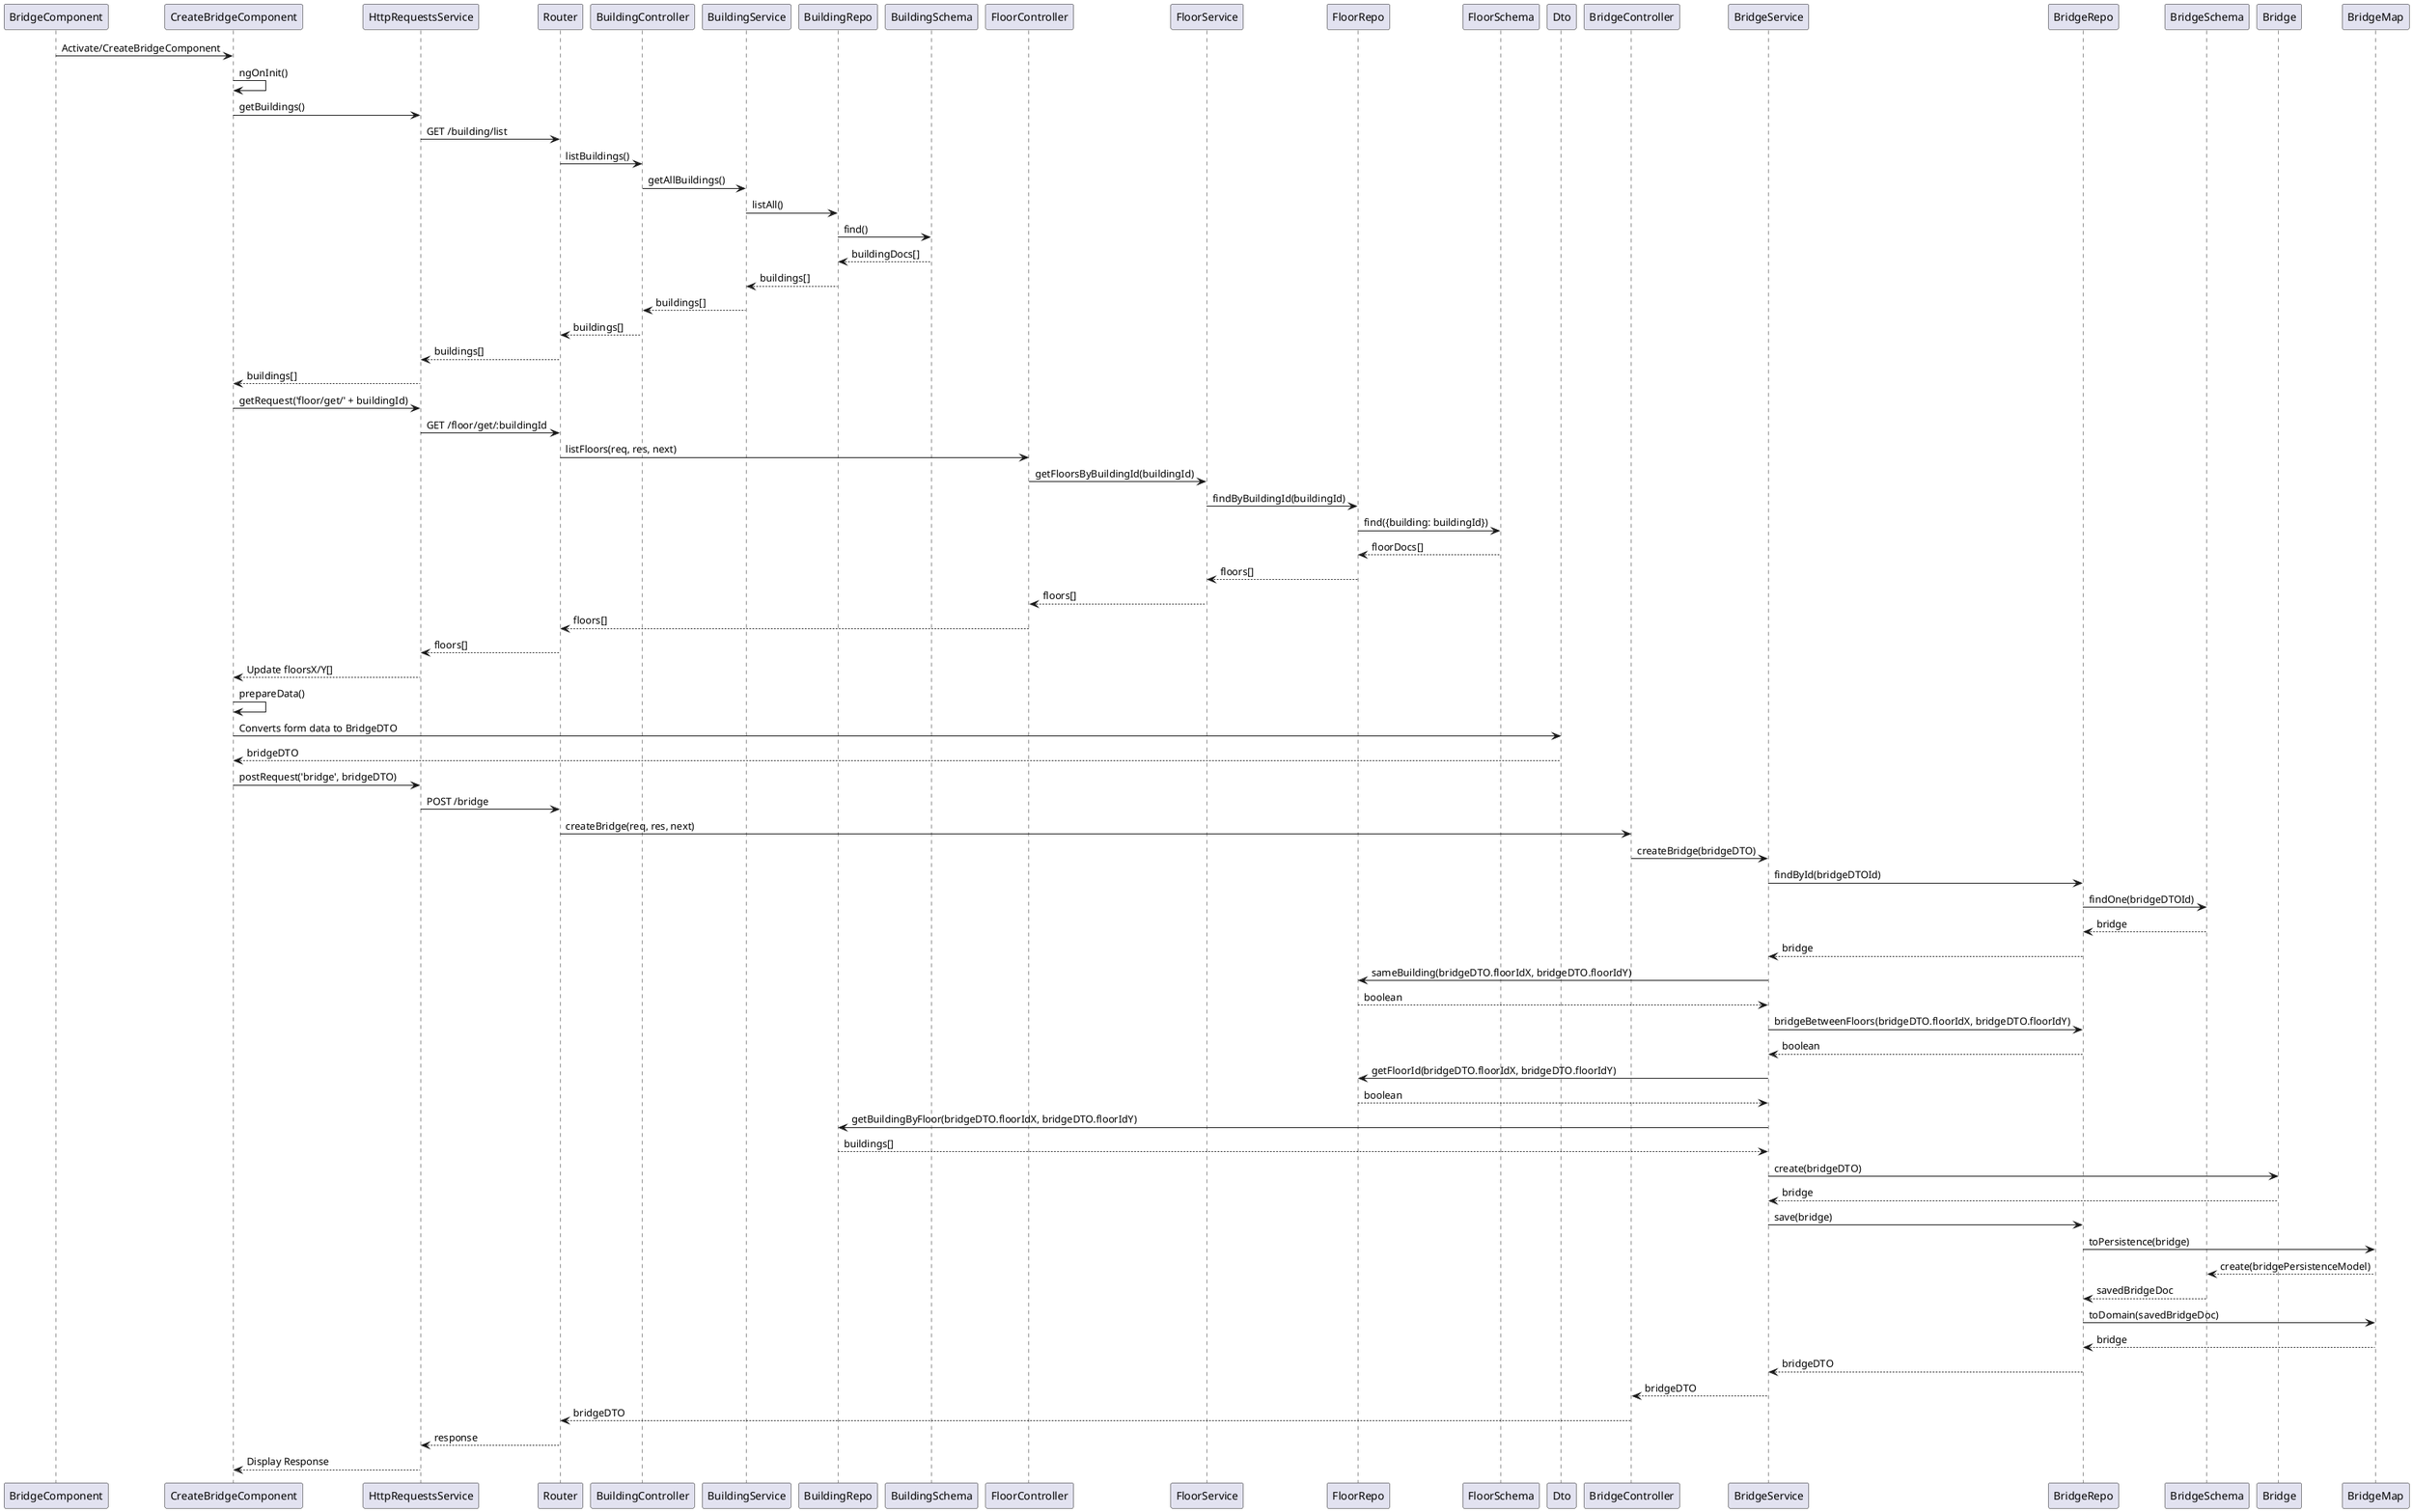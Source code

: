 @startuml


BridgeComponent -> CreateBridgeComponent : Activate/CreateBridgeComponent
CreateBridgeComponent -> CreateBridgeComponent : ngOnInit()

'vai buscar os buildings
CreateBridgeComponent -> HttpRequestsService : getBuildings()
HttpRequestsService -> Router : GET /building/list
Router -> BuildingController : listBuildings()
BuildingController -> BuildingService : getAllBuildings()
BuildingService -> BuildingRepo : listAll()
BuildingRepo -> BuildingSchema : find()
BuildingSchema --> BuildingRepo : buildingDocs[]
BuildingRepo --> BuildingService : buildings[]
BuildingService --> BuildingController : buildings[]
BuildingController --> Router : buildings[]
Router --> HttpRequestsService : buildings[]
HttpRequestsService --> CreateBridgeComponent : buildings[]

' vai buscar os pisos do edificio escolhido
CreateBridgeComponent -> HttpRequestsService : getRequest('floor/get/' + buildingId)
HttpRequestsService -> Router : GET /floor/get/:buildingId
Router -> FloorController : listFloors(req, res, next)
FloorController -> FloorService : getFloorsByBuildingId(buildingId)
FloorService -> FloorRepo : findByBuildingId(buildingId)
FloorRepo -> FloorSchema : find({building: buildingId})
FloorSchema --> FloorRepo : floorDocs[]
FloorRepo --> FloorService : floors[]
FloorService --> FloorController : floors[]
FloorController --> Router : floors[]
Router --> HttpRequestsService : floors[]
HttpRequestsService --> CreateBridgeComponent : Update floorsX/Y[] 

CreateBridgeComponent -> CreateBridgeComponent : prepareData()
CreateBridgeComponent -> Dto : Converts form data to BridgeDTO
Dto --> CreateBridgeComponent : bridgeDTO
CreateBridgeComponent -> HttpRequestsService : postRequest('bridge', bridgeDTO)
HttpRequestsService -> Router : POST /bridge
Router -> BridgeController : createBridge(req, res, next)

BridgeController -> BridgeService : createBridge(bridgeDTO)
BridgeService -> BridgeRepo : findById(bridgeDTOId)
BridgeRepo -> BridgeSchema : findOne(bridgeDTOId)
BridgeSchema --> BridgeRepo : bridge
BridgeRepo --> BridgeService : bridge

BridgeService -> FloorRepo : sameBuilding(bridgeDTO.floorIdX, bridgeDTO.floorIdY)
FloorRepo --> BridgeService : boolean

BridgeService -> BridgeRepo : bridgeBetweenFloors(bridgeDTO.floorIdX, bridgeDTO.floorIdY)
BridgeRepo --> BridgeService : boolean

BridgeService -> FloorRepo : getFloorId(bridgeDTO.floorIdX, bridgeDTO.floorIdY)
FloorRepo --> BridgeService : boolean

BridgeService -> BuildingRepo : getBuildingByFloor(bridgeDTO.floorIdX, bridgeDTO.floorIdY)
BuildingRepo --> BridgeService : buildings[]

BridgeService -> Bridge : create(bridgeDTO)
Bridge --> BridgeService : bridge
BridgeService -> BridgeRepo : save(bridge)
BridgeRepo -> BridgeMap : toPersistence(bridge)
BridgeMap --> BridgeSchema : create(bridgePersistenceModel)
BridgeSchema --> BridgeRepo : savedBridgeDoc
BridgeRepo -> BridgeMap : toDomain(savedBridgeDoc)
BridgeMap --> BridgeRepo : bridge
BridgeRepo --> BridgeService : bridgeDTO
BridgeService --> BridgeController : bridgeDTO
BridgeController --> Router : bridgeDTO
Router --> HttpRequestsService : response
HttpRequestsService --> CreateBridgeComponent : Display Response

@enduml
